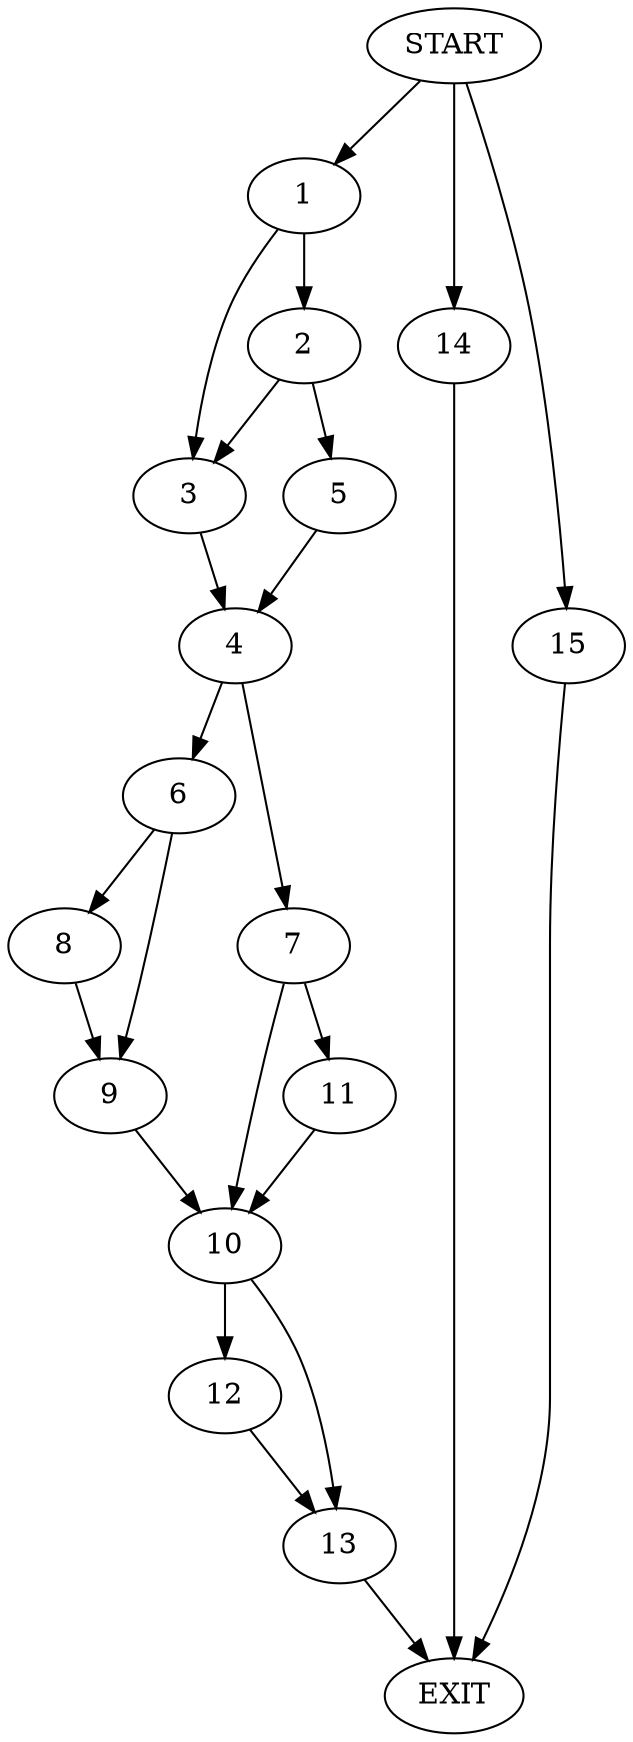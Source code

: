 digraph {
0 [label="START"]
16 [label="EXIT"]
0 -> 1
1 -> 2
1 -> 3
3 -> 4
2 -> 3
2 -> 5
5 -> 4
4 -> 6
4 -> 7
6 -> 8
6 -> 9
7 -> 10
7 -> 11
9 -> 10
8 -> 9
10 -> 12
10 -> 13
11 -> 10
12 -> 13
13 -> 16
0 -> 14
14 -> 16
0 -> 15
15 -> 16
}
